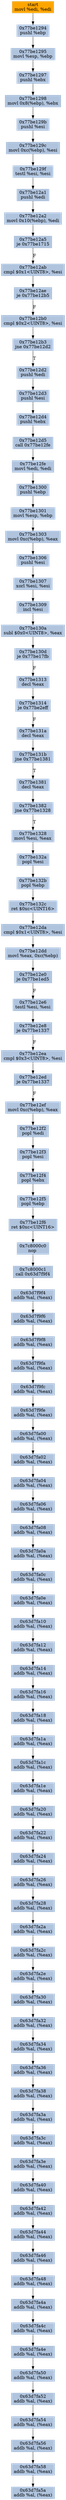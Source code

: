 digraph G {
node[shape=rectangle,style=filled,fillcolor=lightsteelblue,color=lightsteelblue]
bgcolor="transparent"
a0x77be1292movl_edi_edi[label="start\nmovl %edi, %edi",color="lightgrey",fillcolor="orange"];
a0x77be1294pushl_ebp[label="0x77be1294\npushl %ebp"];
a0x77be1295movl_esp_ebp[label="0x77be1295\nmovl %esp, %ebp"];
a0x77be1297pushl_ebx[label="0x77be1297\npushl %ebx"];
a0x77be1298movl_0x8ebp__ebx[label="0x77be1298\nmovl 0x8(%ebp), %ebx"];
a0x77be129bpushl_esi[label="0x77be129b\npushl %esi"];
a0x77be129cmovl_0xcebp__esi[label="0x77be129c\nmovl 0xc(%ebp), %esi"];
a0x77be129ftestl_esi_esi[label="0x77be129f\ntestl %esi, %esi"];
a0x77be12a1pushl_edi[label="0x77be12a1\npushl %edi"];
a0x77be12a2movl_0x10ebp__edi[label="0x77be12a2\nmovl 0x10(%ebp), %edi"];
a0x77be12a5je_0x77be1715[label="0x77be12a5\nje 0x77be1715"];
a0x77be12abcmpl_0x1UINT8_esi[label="0x77be12ab\ncmpl $0x1<UINT8>, %esi"];
a0x77be12aeje_0x77be12b5[label="0x77be12ae\nje 0x77be12b5"];
a0x77be12b0cmpl_0x2UINT8_esi[label="0x77be12b0\ncmpl $0x2<UINT8>, %esi"];
a0x77be12b3jne_0x77be12d2[label="0x77be12b3\njne 0x77be12d2"];
a0x77be12d2pushl_edi[label="0x77be12d2\npushl %edi"];
a0x77be12d3pushl_esi[label="0x77be12d3\npushl %esi"];
a0x77be12d4pushl_ebx[label="0x77be12d4\npushl %ebx"];
a0x77be12d5call_0x77be12fe[label="0x77be12d5\ncall 0x77be12fe"];
a0x77be12femovl_edi_edi[label="0x77be12fe\nmovl %edi, %edi"];
a0x77be1300pushl_ebp[label="0x77be1300\npushl %ebp"];
a0x77be1301movl_esp_ebp[label="0x77be1301\nmovl %esp, %ebp"];
a0x77be1303movl_0xcebp__eax[label="0x77be1303\nmovl 0xc(%ebp), %eax"];
a0x77be1306pushl_esi[label="0x77be1306\npushl %esi"];
a0x77be1307xorl_esi_esi[label="0x77be1307\nxorl %esi, %esi"];
a0x77be1309incl_esi[label="0x77be1309\nincl %esi"];
a0x77be130asubl_0x0UINT8_eax[label="0x77be130a\nsubl $0x0<UINT8>, %eax"];
a0x77be130dje_0x77be17fb[label="0x77be130d\nje 0x77be17fb"];
a0x77be1313decl_eax[label="0x77be1313\ndecl %eax"];
a0x77be1314je_0x77be2eff[label="0x77be1314\nje 0x77be2eff"];
a0x77be131adecl_eax[label="0x77be131a\ndecl %eax"];
a0x77be131bjne_0x77be1381[label="0x77be131b\njne 0x77be1381"];
a0x77be1381decl_eax[label="0x77be1381\ndecl %eax"];
a0x77be1382jne_0x77be1328[label="0x77be1382\njne 0x77be1328"];
a0x77be1328movl_esi_eax[label="0x77be1328\nmovl %esi, %eax"];
a0x77be132apopl_esi[label="0x77be132a\npopl %esi"];
a0x77be132bpopl_ebp[label="0x77be132b\npopl %ebp"];
a0x77be132cret_0xcUINT16[label="0x77be132c\nret $0xc<UINT16>"];
a0x77be12dacmpl_0x1UINT8_esi[label="0x77be12da\ncmpl $0x1<UINT8>, %esi"];
a0x77be12ddmovl_eax_0xcebp_[label="0x77be12dd\nmovl %eax, 0xc(%ebp)"];
a0x77be12e0je_0x77be1ed5[label="0x77be12e0\nje 0x77be1ed5"];
a0x77be12e6testl_esi_esi[label="0x77be12e6\ntestl %esi, %esi"];
a0x77be12e8je_0x77be1337[label="0x77be12e8\nje 0x77be1337"];
a0x77be12eacmpl_0x3UINT8_esi[label="0x77be12ea\ncmpl $0x3<UINT8>, %esi"];
a0x77be12edje_0x77be1337[label="0x77be12ed\nje 0x77be1337"];
a0x77be12efmovl_0xcebp__eax[label="0x77be12ef\nmovl 0xc(%ebp), %eax"];
a0x77be12f2popl_edi[label="0x77be12f2\npopl %edi"];
a0x77be12f3popl_esi[label="0x77be12f3\npopl %esi"];
a0x77be12f4popl_ebx[label="0x77be12f4\npopl %ebx"];
a0x77be12f5popl_ebp[label="0x77be12f5\npopl %ebp"];
a0x77be12f6ret_0xcUINT16[label="0x77be12f6\nret $0xc<UINT16>"];
a0x7c8000c0nop_[label="0x7c8000c0\nnop "];
a0x7c8000c1call_0x63d7f9f4[label="0x7c8000c1\ncall 0x63d7f9f4"];
a0x63d7f9f4addb_al_eax_[label="0x63d7f9f4\naddb %al, (%eax)"];
a0x63d7f9f6addb_al_eax_[label="0x63d7f9f6\naddb %al, (%eax)"];
a0x63d7f9f8addb_al_eax_[label="0x63d7f9f8\naddb %al, (%eax)"];
a0x63d7f9faaddb_al_eax_[label="0x63d7f9fa\naddb %al, (%eax)"];
a0x63d7f9fcaddb_al_eax_[label="0x63d7f9fc\naddb %al, (%eax)"];
a0x63d7f9feaddb_al_eax_[label="0x63d7f9fe\naddb %al, (%eax)"];
a0x63d7fa00addb_al_eax_[label="0x63d7fa00\naddb %al, (%eax)"];
a0x63d7fa02addb_al_eax_[label="0x63d7fa02\naddb %al, (%eax)"];
a0x63d7fa04addb_al_eax_[label="0x63d7fa04\naddb %al, (%eax)"];
a0x63d7fa06addb_al_eax_[label="0x63d7fa06\naddb %al, (%eax)"];
a0x63d7fa08addb_al_eax_[label="0x63d7fa08\naddb %al, (%eax)"];
a0x63d7fa0aaddb_al_eax_[label="0x63d7fa0a\naddb %al, (%eax)"];
a0x63d7fa0caddb_al_eax_[label="0x63d7fa0c\naddb %al, (%eax)"];
a0x63d7fa0eaddb_al_eax_[label="0x63d7fa0e\naddb %al, (%eax)"];
a0x63d7fa10addb_al_eax_[label="0x63d7fa10\naddb %al, (%eax)"];
a0x63d7fa12addb_al_eax_[label="0x63d7fa12\naddb %al, (%eax)"];
a0x63d7fa14addb_al_eax_[label="0x63d7fa14\naddb %al, (%eax)"];
a0x63d7fa16addb_al_eax_[label="0x63d7fa16\naddb %al, (%eax)"];
a0x63d7fa18addb_al_eax_[label="0x63d7fa18\naddb %al, (%eax)"];
a0x63d7fa1aaddb_al_eax_[label="0x63d7fa1a\naddb %al, (%eax)"];
a0x63d7fa1caddb_al_eax_[label="0x63d7fa1c\naddb %al, (%eax)"];
a0x63d7fa1eaddb_al_eax_[label="0x63d7fa1e\naddb %al, (%eax)"];
a0x63d7fa20addb_al_eax_[label="0x63d7fa20\naddb %al, (%eax)"];
a0x63d7fa22addb_al_eax_[label="0x63d7fa22\naddb %al, (%eax)"];
a0x63d7fa24addb_al_eax_[label="0x63d7fa24\naddb %al, (%eax)"];
a0x63d7fa26addb_al_eax_[label="0x63d7fa26\naddb %al, (%eax)"];
a0x63d7fa28addb_al_eax_[label="0x63d7fa28\naddb %al, (%eax)"];
a0x63d7fa2aaddb_al_eax_[label="0x63d7fa2a\naddb %al, (%eax)"];
a0x63d7fa2caddb_al_eax_[label="0x63d7fa2c\naddb %al, (%eax)"];
a0x63d7fa2eaddb_al_eax_[label="0x63d7fa2e\naddb %al, (%eax)"];
a0x63d7fa30addb_al_eax_[label="0x63d7fa30\naddb %al, (%eax)"];
a0x63d7fa32addb_al_eax_[label="0x63d7fa32\naddb %al, (%eax)"];
a0x63d7fa34addb_al_eax_[label="0x63d7fa34\naddb %al, (%eax)"];
a0x63d7fa36addb_al_eax_[label="0x63d7fa36\naddb %al, (%eax)"];
a0x63d7fa38addb_al_eax_[label="0x63d7fa38\naddb %al, (%eax)"];
a0x63d7fa3aaddb_al_eax_[label="0x63d7fa3a\naddb %al, (%eax)"];
a0x63d7fa3caddb_al_eax_[label="0x63d7fa3c\naddb %al, (%eax)"];
a0x63d7fa3eaddb_al_eax_[label="0x63d7fa3e\naddb %al, (%eax)"];
a0x63d7fa40addb_al_eax_[label="0x63d7fa40\naddb %al, (%eax)"];
a0x63d7fa42addb_al_eax_[label="0x63d7fa42\naddb %al, (%eax)"];
a0x63d7fa44addb_al_eax_[label="0x63d7fa44\naddb %al, (%eax)"];
a0x63d7fa46addb_al_eax_[label="0x63d7fa46\naddb %al, (%eax)"];
a0x63d7fa48addb_al_eax_[label="0x63d7fa48\naddb %al, (%eax)"];
a0x63d7fa4aaddb_al_eax_[label="0x63d7fa4a\naddb %al, (%eax)"];
a0x63d7fa4caddb_al_eax_[label="0x63d7fa4c\naddb %al, (%eax)"];
a0x63d7fa4eaddb_al_eax_[label="0x63d7fa4e\naddb %al, (%eax)"];
a0x63d7fa50addb_al_eax_[label="0x63d7fa50\naddb %al, (%eax)"];
a0x63d7fa52addb_al_eax_[label="0x63d7fa52\naddb %al, (%eax)"];
a0x63d7fa54addb_al_eax_[label="0x63d7fa54\naddb %al, (%eax)"];
a0x63d7fa56addb_al_eax_[label="0x63d7fa56\naddb %al, (%eax)"];
a0x63d7fa58addb_al_eax_[label="0x63d7fa58\naddb %al, (%eax)"];
a0x63d7fa5aaddb_al_eax_[label="0x63d7fa5a\naddb %al, (%eax)"];
a0x77be1292movl_edi_edi -> a0x77be1294pushl_ebp [color="#000000"];
a0x77be1294pushl_ebp -> a0x77be1295movl_esp_ebp [color="#000000"];
a0x77be1295movl_esp_ebp -> a0x77be1297pushl_ebx [color="#000000"];
a0x77be1297pushl_ebx -> a0x77be1298movl_0x8ebp__ebx [color="#000000"];
a0x77be1298movl_0x8ebp__ebx -> a0x77be129bpushl_esi [color="#000000"];
a0x77be129bpushl_esi -> a0x77be129cmovl_0xcebp__esi [color="#000000"];
a0x77be129cmovl_0xcebp__esi -> a0x77be129ftestl_esi_esi [color="#000000"];
a0x77be129ftestl_esi_esi -> a0x77be12a1pushl_edi [color="#000000"];
a0x77be12a1pushl_edi -> a0x77be12a2movl_0x10ebp__edi [color="#000000"];
a0x77be12a2movl_0x10ebp__edi -> a0x77be12a5je_0x77be1715 [color="#000000"];
a0x77be12a5je_0x77be1715 -> a0x77be12abcmpl_0x1UINT8_esi [color="#000000",label="F"];
a0x77be12abcmpl_0x1UINT8_esi -> a0x77be12aeje_0x77be12b5 [color="#000000"];
a0x77be12aeje_0x77be12b5 -> a0x77be12b0cmpl_0x2UINT8_esi [color="#000000",label="F"];
a0x77be12b0cmpl_0x2UINT8_esi -> a0x77be12b3jne_0x77be12d2 [color="#000000"];
a0x77be12b3jne_0x77be12d2 -> a0x77be12d2pushl_edi [color="#000000",label="T"];
a0x77be12d2pushl_edi -> a0x77be12d3pushl_esi [color="#000000"];
a0x77be12d3pushl_esi -> a0x77be12d4pushl_ebx [color="#000000"];
a0x77be12d4pushl_ebx -> a0x77be12d5call_0x77be12fe [color="#000000"];
a0x77be12d5call_0x77be12fe -> a0x77be12femovl_edi_edi [color="#000000"];
a0x77be12femovl_edi_edi -> a0x77be1300pushl_ebp [color="#000000"];
a0x77be1300pushl_ebp -> a0x77be1301movl_esp_ebp [color="#000000"];
a0x77be1301movl_esp_ebp -> a0x77be1303movl_0xcebp__eax [color="#000000"];
a0x77be1303movl_0xcebp__eax -> a0x77be1306pushl_esi [color="#000000"];
a0x77be1306pushl_esi -> a0x77be1307xorl_esi_esi [color="#000000"];
a0x77be1307xorl_esi_esi -> a0x77be1309incl_esi [color="#000000"];
a0x77be1309incl_esi -> a0x77be130asubl_0x0UINT8_eax [color="#000000"];
a0x77be130asubl_0x0UINT8_eax -> a0x77be130dje_0x77be17fb [color="#000000"];
a0x77be130dje_0x77be17fb -> a0x77be1313decl_eax [color="#000000",label="F"];
a0x77be1313decl_eax -> a0x77be1314je_0x77be2eff [color="#000000"];
a0x77be1314je_0x77be2eff -> a0x77be131adecl_eax [color="#000000",label="F"];
a0x77be131adecl_eax -> a0x77be131bjne_0x77be1381 [color="#000000"];
a0x77be131bjne_0x77be1381 -> a0x77be1381decl_eax [color="#000000",label="T"];
a0x77be1381decl_eax -> a0x77be1382jne_0x77be1328 [color="#000000"];
a0x77be1382jne_0x77be1328 -> a0x77be1328movl_esi_eax [color="#000000",label="T"];
a0x77be1328movl_esi_eax -> a0x77be132apopl_esi [color="#000000"];
a0x77be132apopl_esi -> a0x77be132bpopl_ebp [color="#000000"];
a0x77be132bpopl_ebp -> a0x77be132cret_0xcUINT16 [color="#000000"];
a0x77be132cret_0xcUINT16 -> a0x77be12dacmpl_0x1UINT8_esi [color="#000000"];
a0x77be12dacmpl_0x1UINT8_esi -> a0x77be12ddmovl_eax_0xcebp_ [color="#000000"];
a0x77be12ddmovl_eax_0xcebp_ -> a0x77be12e0je_0x77be1ed5 [color="#000000"];
a0x77be12e0je_0x77be1ed5 -> a0x77be12e6testl_esi_esi [color="#000000",label="F"];
a0x77be12e6testl_esi_esi -> a0x77be12e8je_0x77be1337 [color="#000000"];
a0x77be12e8je_0x77be1337 -> a0x77be12eacmpl_0x3UINT8_esi [color="#000000",label="F"];
a0x77be12eacmpl_0x3UINT8_esi -> a0x77be12edje_0x77be1337 [color="#000000"];
a0x77be12edje_0x77be1337 -> a0x77be12efmovl_0xcebp__eax [color="#000000",label="F"];
a0x77be12efmovl_0xcebp__eax -> a0x77be12f2popl_edi [color="#000000"];
a0x77be12f2popl_edi -> a0x77be12f3popl_esi [color="#000000"];
a0x77be12f3popl_esi -> a0x77be12f4popl_ebx [color="#000000"];
a0x77be12f4popl_ebx -> a0x77be12f5popl_ebp [color="#000000"];
a0x77be12f5popl_ebp -> a0x77be12f6ret_0xcUINT16 [color="#000000"];
a0x77be12f6ret_0xcUINT16 -> a0x7c8000c0nop_ [color="#000000"];
a0x7c8000c0nop_ -> a0x7c8000c1call_0x63d7f9f4 [color="#000000"];
a0x7c8000c1call_0x63d7f9f4 -> a0x63d7f9f4addb_al_eax_ [color="#000000"];
a0x63d7f9f4addb_al_eax_ -> a0x63d7f9f6addb_al_eax_ [color="#000000"];
a0x63d7f9f6addb_al_eax_ -> a0x63d7f9f8addb_al_eax_ [color="#000000"];
a0x63d7f9f8addb_al_eax_ -> a0x63d7f9faaddb_al_eax_ [color="#000000"];
a0x63d7f9faaddb_al_eax_ -> a0x63d7f9fcaddb_al_eax_ [color="#000000"];
a0x63d7f9fcaddb_al_eax_ -> a0x63d7f9feaddb_al_eax_ [color="#000000"];
a0x63d7f9feaddb_al_eax_ -> a0x63d7fa00addb_al_eax_ [color="#000000"];
a0x63d7fa00addb_al_eax_ -> a0x63d7fa02addb_al_eax_ [color="#000000"];
a0x63d7fa02addb_al_eax_ -> a0x63d7fa04addb_al_eax_ [color="#000000"];
a0x63d7fa04addb_al_eax_ -> a0x63d7fa06addb_al_eax_ [color="#000000"];
a0x63d7fa06addb_al_eax_ -> a0x63d7fa08addb_al_eax_ [color="#000000"];
a0x63d7fa08addb_al_eax_ -> a0x63d7fa0aaddb_al_eax_ [color="#000000"];
a0x63d7fa0aaddb_al_eax_ -> a0x63d7fa0caddb_al_eax_ [color="#000000"];
a0x63d7fa0caddb_al_eax_ -> a0x63d7fa0eaddb_al_eax_ [color="#000000"];
a0x63d7fa0eaddb_al_eax_ -> a0x63d7fa10addb_al_eax_ [color="#000000"];
a0x63d7fa10addb_al_eax_ -> a0x63d7fa12addb_al_eax_ [color="#000000"];
a0x63d7fa12addb_al_eax_ -> a0x63d7fa14addb_al_eax_ [color="#000000"];
a0x63d7fa14addb_al_eax_ -> a0x63d7fa16addb_al_eax_ [color="#000000"];
a0x63d7fa16addb_al_eax_ -> a0x63d7fa18addb_al_eax_ [color="#000000"];
a0x63d7fa18addb_al_eax_ -> a0x63d7fa1aaddb_al_eax_ [color="#000000"];
a0x63d7fa1aaddb_al_eax_ -> a0x63d7fa1caddb_al_eax_ [color="#000000"];
a0x63d7fa1caddb_al_eax_ -> a0x63d7fa1eaddb_al_eax_ [color="#000000"];
a0x63d7fa1eaddb_al_eax_ -> a0x63d7fa20addb_al_eax_ [color="#000000"];
a0x63d7fa20addb_al_eax_ -> a0x63d7fa22addb_al_eax_ [color="#000000"];
a0x63d7fa22addb_al_eax_ -> a0x63d7fa24addb_al_eax_ [color="#000000"];
a0x63d7fa24addb_al_eax_ -> a0x63d7fa26addb_al_eax_ [color="#000000"];
a0x63d7fa26addb_al_eax_ -> a0x63d7fa28addb_al_eax_ [color="#000000"];
a0x63d7fa28addb_al_eax_ -> a0x63d7fa2aaddb_al_eax_ [color="#000000"];
a0x63d7fa2aaddb_al_eax_ -> a0x63d7fa2caddb_al_eax_ [color="#000000"];
a0x63d7fa2caddb_al_eax_ -> a0x63d7fa2eaddb_al_eax_ [color="#000000"];
a0x63d7fa2eaddb_al_eax_ -> a0x63d7fa30addb_al_eax_ [color="#000000"];
a0x63d7fa30addb_al_eax_ -> a0x63d7fa32addb_al_eax_ [color="#000000"];
a0x63d7fa32addb_al_eax_ -> a0x63d7fa34addb_al_eax_ [color="#000000"];
a0x63d7fa34addb_al_eax_ -> a0x63d7fa36addb_al_eax_ [color="#000000"];
a0x63d7fa36addb_al_eax_ -> a0x63d7fa38addb_al_eax_ [color="#000000"];
a0x63d7fa38addb_al_eax_ -> a0x63d7fa3aaddb_al_eax_ [color="#000000"];
a0x63d7fa3aaddb_al_eax_ -> a0x63d7fa3caddb_al_eax_ [color="#000000"];
a0x63d7fa3caddb_al_eax_ -> a0x63d7fa3eaddb_al_eax_ [color="#000000"];
a0x63d7fa3eaddb_al_eax_ -> a0x63d7fa40addb_al_eax_ [color="#000000"];
a0x63d7fa40addb_al_eax_ -> a0x63d7fa42addb_al_eax_ [color="#000000"];
a0x63d7fa42addb_al_eax_ -> a0x63d7fa44addb_al_eax_ [color="#000000"];
a0x63d7fa44addb_al_eax_ -> a0x63d7fa46addb_al_eax_ [color="#000000"];
a0x63d7fa46addb_al_eax_ -> a0x63d7fa48addb_al_eax_ [color="#000000"];
a0x63d7fa48addb_al_eax_ -> a0x63d7fa4aaddb_al_eax_ [color="#000000"];
a0x63d7fa4aaddb_al_eax_ -> a0x63d7fa4caddb_al_eax_ [color="#000000"];
a0x63d7fa4caddb_al_eax_ -> a0x63d7fa4eaddb_al_eax_ [color="#000000"];
a0x63d7fa4eaddb_al_eax_ -> a0x63d7fa50addb_al_eax_ [color="#000000"];
a0x63d7fa50addb_al_eax_ -> a0x63d7fa52addb_al_eax_ [color="#000000"];
a0x63d7fa52addb_al_eax_ -> a0x63d7fa54addb_al_eax_ [color="#000000"];
a0x63d7fa54addb_al_eax_ -> a0x63d7fa56addb_al_eax_ [color="#000000"];
a0x63d7fa56addb_al_eax_ -> a0x63d7fa58addb_al_eax_ [color="#000000"];
a0x63d7fa58addb_al_eax_ -> a0x63d7fa5aaddb_al_eax_ [color="#000000"];
}

